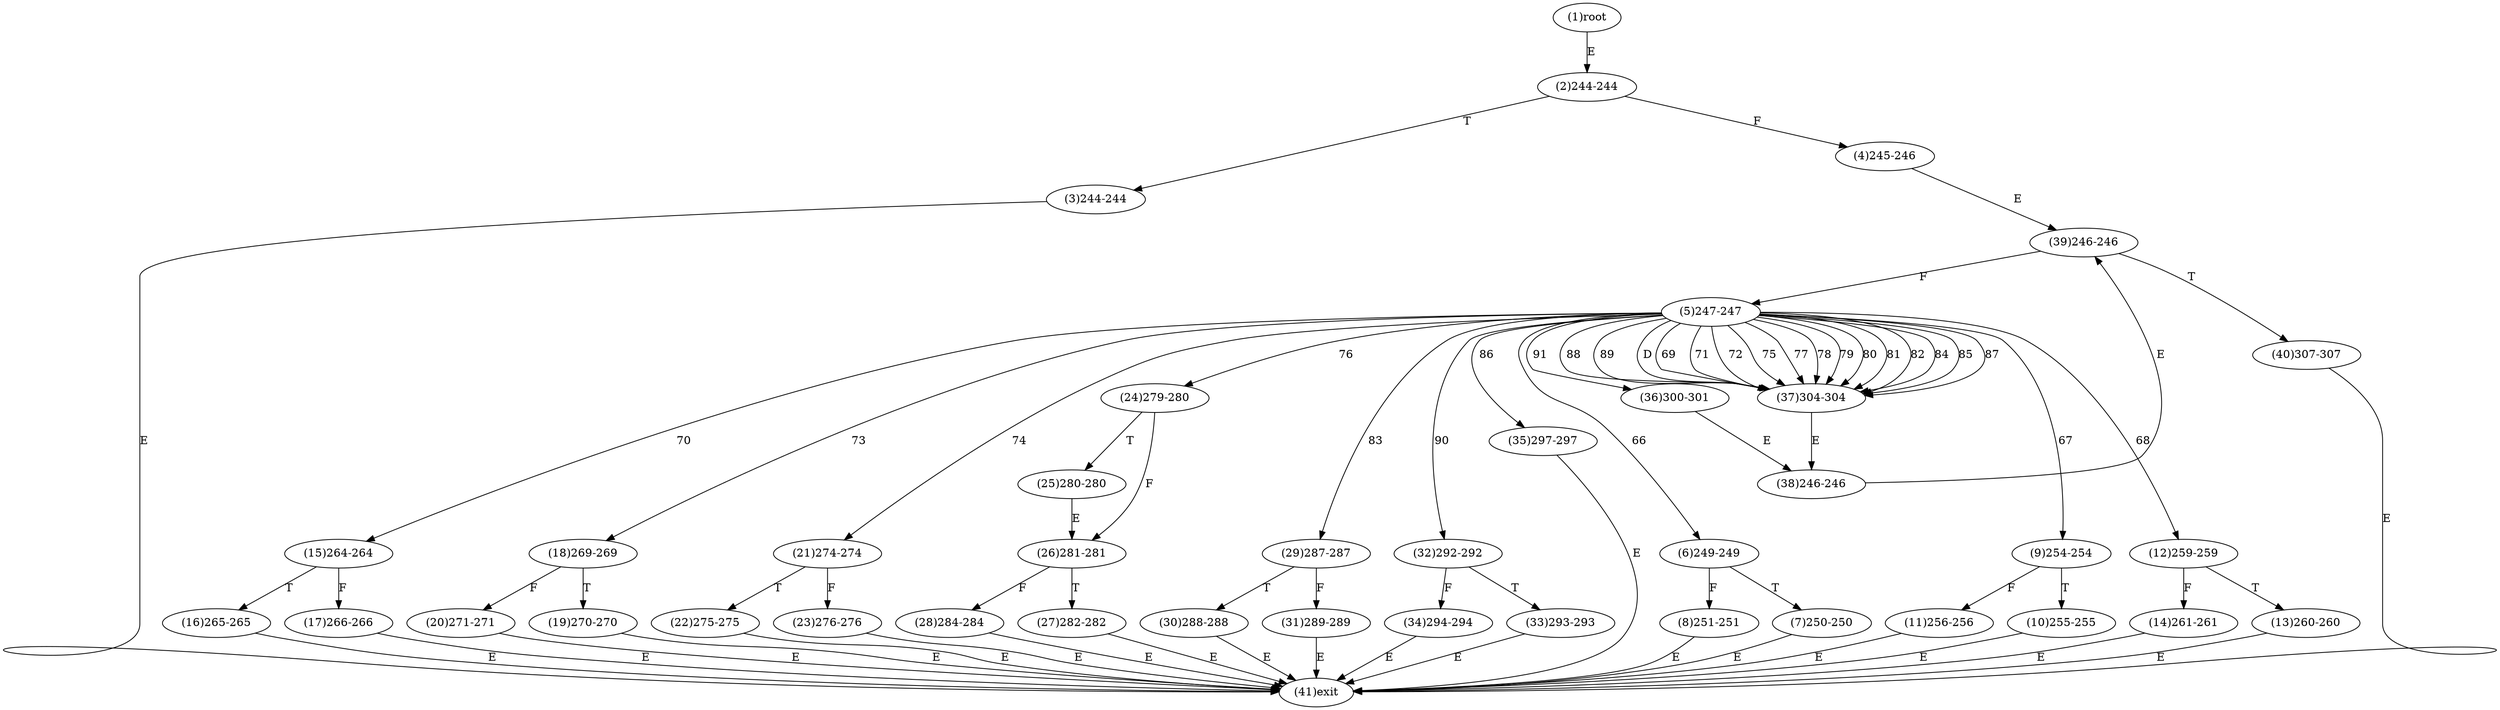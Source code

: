 digraph "" { 
1[ label="(1)root"];
2[ label="(2)244-244"];
3[ label="(3)244-244"];
4[ label="(4)245-246"];
5[ label="(5)247-247"];
6[ label="(6)249-249"];
7[ label="(7)250-250"];
8[ label="(8)251-251"];
9[ label="(9)254-254"];
10[ label="(10)255-255"];
11[ label="(11)256-256"];
12[ label="(12)259-259"];
13[ label="(13)260-260"];
14[ label="(14)261-261"];
15[ label="(15)264-264"];
17[ label="(17)266-266"];
16[ label="(16)265-265"];
19[ label="(19)270-270"];
18[ label="(18)269-269"];
21[ label="(21)274-274"];
20[ label="(20)271-271"];
23[ label="(23)276-276"];
22[ label="(22)275-275"];
25[ label="(25)280-280"];
24[ label="(24)279-280"];
27[ label="(27)282-282"];
26[ label="(26)281-281"];
29[ label="(29)287-287"];
28[ label="(28)284-284"];
31[ label="(31)289-289"];
30[ label="(30)288-288"];
34[ label="(34)294-294"];
35[ label="(35)297-297"];
32[ label="(32)292-292"];
33[ label="(33)293-293"];
38[ label="(38)246-246"];
39[ label="(39)246-246"];
36[ label="(36)300-301"];
37[ label="(37)304-304"];
40[ label="(40)307-307"];
41[ label="(41)exit"];
1->2[ label="E"];
2->4[ label="F"];
2->3[ label="T"];
3->41[ label="E"];
4->39[ label="E"];
5->6[ label="66"];
5->9[ label="67"];
5->12[ label="68"];
5->37[ label="69"];
5->15[ label="70"];
5->37[ label="71"];
5->37[ label="72"];
5->18[ label="73"];
5->21[ label="74"];
5->37[ label="75"];
5->24[ label="76"];
5->37[ label="77"];
5->37[ label="78"];
5->37[ label="79"];
5->37[ label="80"];
5->37[ label="81"];
5->37[ label="82"];
5->29[ label="83"];
5->37[ label="84"];
5->37[ label="85"];
5->35[ label="86"];
5->37[ label="87"];
5->37[ label="88"];
5->37[ label="89"];
5->32[ label="90"];
5->36[ label="91"];
5->37[ label="D"];
6->8[ label="F"];
6->7[ label="T"];
7->41[ label="E"];
8->41[ label="E"];
9->11[ label="F"];
9->10[ label="T"];
10->41[ label="E"];
11->41[ label="E"];
12->14[ label="F"];
12->13[ label="T"];
13->41[ label="E"];
14->41[ label="E"];
15->17[ label="F"];
15->16[ label="T"];
16->41[ label="E"];
17->41[ label="E"];
18->20[ label="F"];
18->19[ label="T"];
19->41[ label="E"];
20->41[ label="E"];
21->23[ label="F"];
21->22[ label="T"];
22->41[ label="E"];
23->41[ label="E"];
24->26[ label="F"];
24->25[ label="T"];
25->26[ label="E"];
26->28[ label="F"];
26->27[ label="T"];
27->41[ label="E"];
28->41[ label="E"];
29->31[ label="F"];
29->30[ label="T"];
30->41[ label="E"];
31->41[ label="E"];
32->34[ label="F"];
32->33[ label="T"];
33->41[ label="E"];
34->41[ label="E"];
35->41[ label="E"];
36->38[ label="E"];
37->38[ label="E"];
38->39[ label="E"];
39->5[ label="F"];
39->40[ label="T"];
40->41[ label="E"];
}